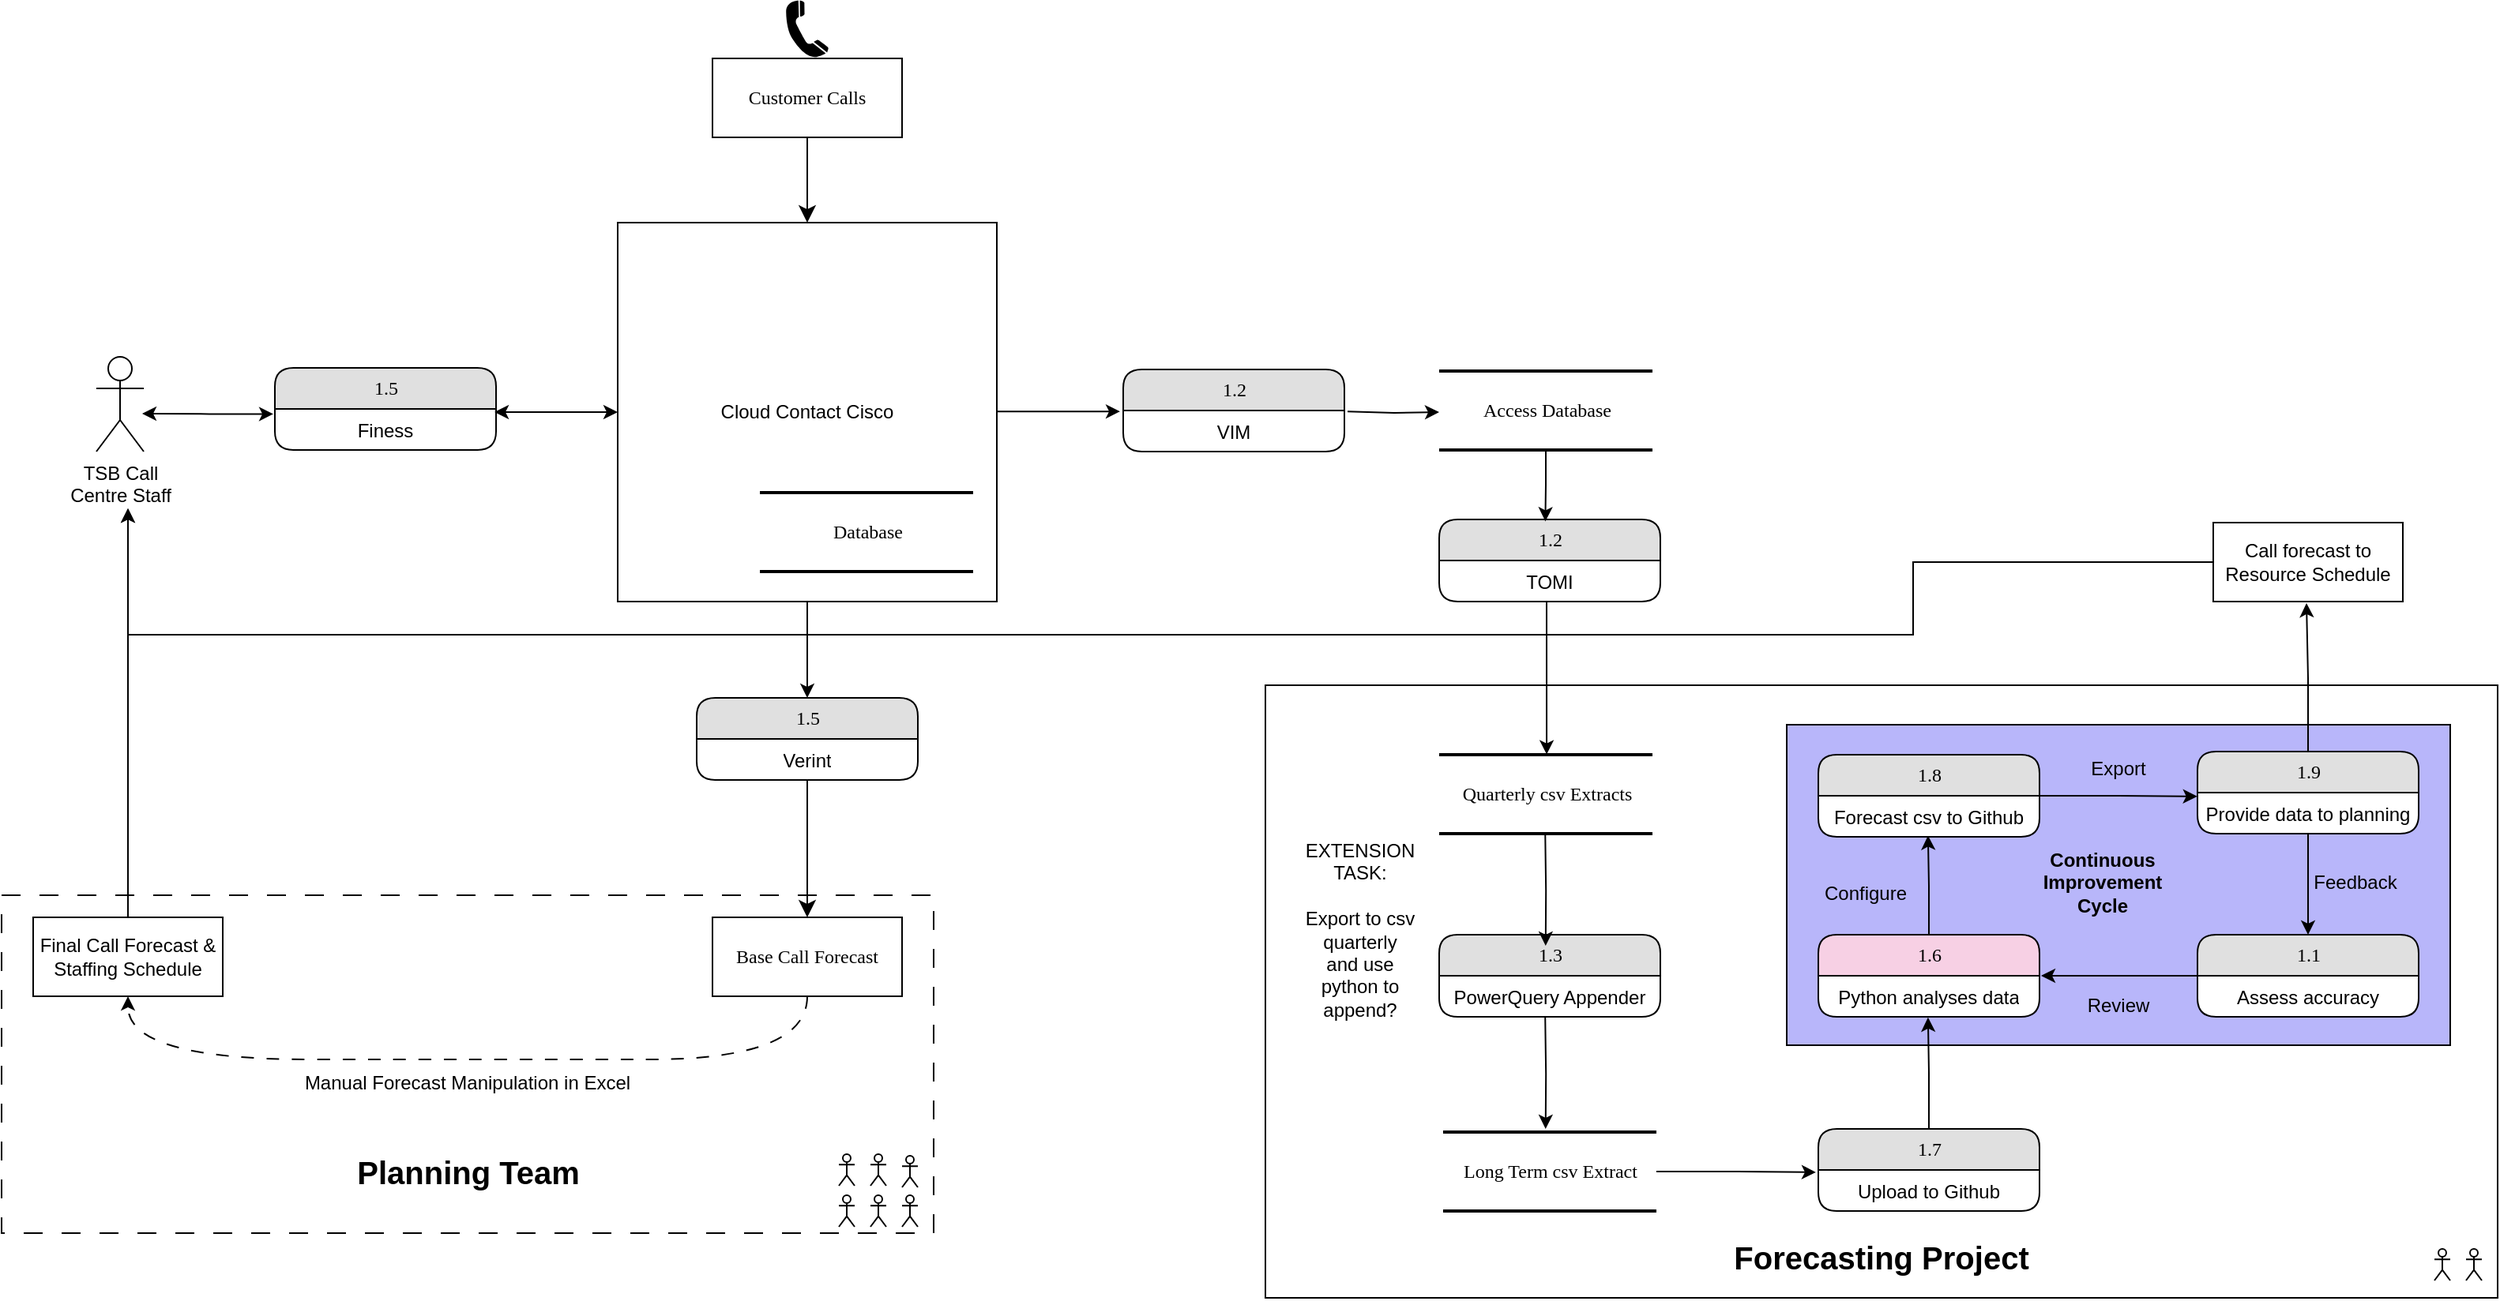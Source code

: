 <mxfile version="24.8.2">
  <diagram name="Page-1" id="52a04d89-c75d-2922-d76d-85b35f80e030">
    <mxGraphModel dx="2997" dy="971" grid="0" gridSize="10" guides="0" tooltips="1" connect="1" arrows="1" fold="1" page="0" pageScale="1" pageWidth="1100" pageHeight="850" background="none" math="0" shadow="0">
      <root>
        <mxCell id="0" />
        <mxCell id="1" parent="0" />
        <mxCell id="4k-aV7bayQKxP_E58n7r-49" value="" style="rounded=0;whiteSpace=wrap;html=1;" vertex="1" parent="1">
          <mxGeometry x="-290" y="452" width="780" height="388" as="geometry" />
        </mxCell>
        <mxCell id="4k-aV7bayQKxP_E58n7r-42" value="" style="rounded=0;whiteSpace=wrap;html=1;fillColor=#B8B6FA;" vertex="1" parent="1">
          <mxGeometry x="40" y="477" width="420" height="203" as="geometry" />
        </mxCell>
        <mxCell id="4k-aV7bayQKxP_E58n7r-5" value="&lt;div style=&quot;&quot;&gt;&lt;br&gt;&lt;/div&gt;" style="rounded=0;whiteSpace=wrap;html=1;dashed=1;dashPattern=12 12;align=center;" vertex="1" parent="1">
          <mxGeometry x="-1090" y="585" width="590" height="214" as="geometry" />
        </mxCell>
        <mxCell id="4k-aV7bayQKxP_E58n7r-18" style="edgeStyle=orthogonalEdgeStyle;rounded=0;orthogonalLoop=1;jettySize=auto;html=1;exitX=0.5;exitY=0;exitDx=0;exitDy=0;" edge="1" parent="1" source="4k-aV7bayQKxP_E58n7r-6">
          <mxGeometry relative="1" as="geometry">
            <mxPoint x="-1010" y="340" as="targetPoint" />
          </mxGeometry>
        </mxCell>
        <mxCell id="4k-aV7bayQKxP_E58n7r-1" style="edgeStyle=orthogonalEdgeStyle;rounded=0;orthogonalLoop=1;jettySize=auto;html=1;exitX=0.5;exitY=1;exitDx=0;exitDy=0;entryX=0.5;entryY=0;entryDx=0;entryDy=0;" edge="1" parent="1" source="nZ7cL2wYxaAbKhHbTv4k-1" target="1fdf3b25b50cf41e-1">
          <mxGeometry relative="1" as="geometry" />
        </mxCell>
        <mxCell id="nZ7cL2wYxaAbKhHbTv4k-1" value="Cloud Contact Cisco" style="rounded=0;whiteSpace=wrap;html=1;" parent="1" vertex="1">
          <mxGeometry x="-700" y="159" width="240" height="240" as="geometry" />
        </mxCell>
        <mxCell id="21ea969265ad0168-30" value="Database" style="html=1;rounded=0;shadow=0;comic=0;labelBackgroundColor=none;strokeWidth=2;fontFamily=Verdana;fontSize=12;align=center;shape=mxgraph.ios7ui.horLines;" parent="1" vertex="1">
          <mxGeometry x="-610" y="330" width="135" height="50" as="geometry" />
        </mxCell>
        <mxCell id="4k-aV7bayQKxP_E58n7r-7" style="edgeStyle=orthogonalEdgeStyle;rounded=0;orthogonalLoop=1;jettySize=auto;html=1;dashed=1;dashPattern=8 8;curved=1;" edge="1" parent="1" source="17472293e6e8944d-29" target="4k-aV7bayQKxP_E58n7r-6">
          <mxGeometry relative="1" as="geometry">
            <Array as="points">
              <mxPoint x="-780" y="689" />
              <mxPoint x="-1110" y="689" />
            </Array>
          </mxGeometry>
        </mxCell>
        <mxCell id="17472293e6e8944d-29" value="Base Call Forecast" style="whiteSpace=wrap;html=1;rounded=0;shadow=0;comic=0;labelBackgroundColor=none;strokeWidth=1;fontFamily=Verdana;fontSize=12;align=center;" parent="1" vertex="1">
          <mxGeometry x="-640" y="599" width="120" height="50" as="geometry" />
        </mxCell>
        <mxCell id="1fdf3b25b50cf41e-27" style="edgeStyle=none;html=1;labelBackgroundColor=none;startFill=0;startSize=8;endFill=1;endSize=8;fontFamily=Verdana;fontSize=12;entryX=0.5;entryY=0;entryDx=0;entryDy=0;" parent="1" source="17472293e6e8944d-30" target="nZ7cL2wYxaAbKhHbTv4k-1" edge="1">
          <mxGeometry relative="1" as="geometry" />
        </mxCell>
        <mxCell id="17472293e6e8944d-30" value="Customer Calls" style="whiteSpace=wrap;html=1;rounded=0;shadow=0;comic=0;labelBackgroundColor=none;strokeWidth=1;fontFamily=Verdana;fontSize=12;align=center;" parent="1" vertex="1">
          <mxGeometry x="-640" y="55" width="120" height="50" as="geometry" />
        </mxCell>
        <mxCell id="1fdf3b25b50cf41e-28" style="edgeStyle=none;html=1;labelBackgroundColor=none;startFill=0;startSize=8;endFill=1;endSize=8;fontFamily=Verdana;fontSize=12;" parent="1" source="1fdf3b25b50cf41e-1" target="17472293e6e8944d-29" edge="1">
          <mxGeometry relative="1" as="geometry" />
        </mxCell>
        <mxCell id="1fdf3b25b50cf41e-1" value="1.5" style="swimlane;html=1;fontStyle=0;childLayout=stackLayout;horizontal=1;startSize=26;fillColor=#e0e0e0;horizontalStack=0;resizeParent=1;resizeLast=0;collapsible=1;marginBottom=0;swimlaneFillColor=#ffffff;align=center;rounded=1;shadow=0;comic=0;labelBackgroundColor=none;strokeWidth=1;fontFamily=Verdana;fontSize=12" parent="1" vertex="1">
          <mxGeometry x="-650" y="460" width="140" height="52" as="geometry">
            <mxRectangle x="-150" y="460" width="60" height="30" as="alternateBounds" />
          </mxGeometry>
        </mxCell>
        <mxCell id="1fdf3b25b50cf41e-2" value="Verint" style="text;html=1;strokeColor=none;fillColor=none;spacingLeft=4;spacingRight=4;whiteSpace=wrap;overflow=hidden;rotatable=0;points=[[0,0.5],[1,0.5]];portConstraint=eastwest;align=center;" parent="1fdf3b25b50cf41e-1" vertex="1">
          <mxGeometry y="26" width="140" height="26" as="geometry" />
        </mxCell>
        <mxCell id="ahJ-I4flgcTKwHwfHCKS-5" style="edgeStyle=orthogonalEdgeStyle;rounded=0;orthogonalLoop=1;jettySize=auto;html=1;entryX=0.496;entryY=0.971;entryDx=0;entryDy=0;entryPerimeter=0;" parent="1" source="1fdf3b25b50cf41e-7" target="1fdf3b25b50cf41e-16" edge="1">
          <mxGeometry relative="1" as="geometry">
            <mxPoint x="360" y="681" as="targetPoint" />
          </mxGeometry>
        </mxCell>
        <mxCell id="1fdf3b25b50cf41e-7" value="1.6" style="swimlane;html=1;fontStyle=0;childLayout=stackLayout;horizontal=1;startSize=26;fillColor=#F7D0E4;horizontalStack=0;resizeParent=1;resizeLast=0;collapsible=1;marginBottom=0;swimlaneFillColor=#ffffff;align=center;rounded=1;shadow=0;comic=0;labelBackgroundColor=none;strokeWidth=1;fontFamily=Verdana;fontSize=12" parent="1" vertex="1">
          <mxGeometry x="60" y="610" width="140" height="52" as="geometry" />
        </mxCell>
        <mxCell id="1fdf3b25b50cf41e-8" value="Python analyses data" style="text;html=1;strokeColor=none;fillColor=none;spacingLeft=4;spacingRight=4;whiteSpace=wrap;overflow=hidden;rotatable=0;points=[[0,0.5],[1,0.5]];portConstraint=eastwest;align=center;" parent="1fdf3b25b50cf41e-7" vertex="1">
          <mxGeometry y="26" width="140" height="26" as="geometry" />
        </mxCell>
        <mxCell id="1fdf3b25b50cf41e-9" value="1.2" style="swimlane;html=1;fontStyle=0;childLayout=stackLayout;horizontal=1;startSize=26;fillColor=#e0e0e0;horizontalStack=0;resizeParent=1;resizeLast=0;collapsible=1;marginBottom=0;swimlaneFillColor=#ffffff;align=center;rounded=1;shadow=0;comic=0;labelBackgroundColor=none;strokeWidth=1;fontFamily=Verdana;fontSize=12" parent="1" vertex="1">
          <mxGeometry x="-180" y="347" width="140" height="52" as="geometry" />
        </mxCell>
        <mxCell id="1fdf3b25b50cf41e-10" value="TOMI" style="text;html=1;strokeColor=none;fillColor=none;spacingLeft=4;spacingRight=4;whiteSpace=wrap;overflow=hidden;rotatable=0;points=[[0,0.5],[1,0.5]];portConstraint=eastwest;align=center;" parent="1fdf3b25b50cf41e-9" vertex="1">
          <mxGeometry y="26" width="140" height="26" as="geometry" />
        </mxCell>
        <mxCell id="4k-aV7bayQKxP_E58n7r-39" style="edgeStyle=orthogonalEdgeStyle;rounded=0;orthogonalLoop=1;jettySize=auto;html=1;entryX=0.5;entryY=0;entryDx=0;entryDy=0;" edge="1" parent="1" source="1fdf3b25b50cf41e-11" target="ahJ-I4flgcTKwHwfHCKS-7">
          <mxGeometry relative="1" as="geometry" />
        </mxCell>
        <mxCell id="4k-aV7bayQKxP_E58n7r-52" style="edgeStyle=orthogonalEdgeStyle;rounded=0;orthogonalLoop=1;jettySize=auto;html=1;" edge="1" parent="1" source="1fdf3b25b50cf41e-11">
          <mxGeometry relative="1" as="geometry">
            <mxPoint x="369" y="400" as="targetPoint" />
          </mxGeometry>
        </mxCell>
        <mxCell id="1fdf3b25b50cf41e-11" value="1.9" style="swimlane;html=1;fontStyle=0;childLayout=stackLayout;horizontal=1;startSize=26;fillColor=#e0e0e0;horizontalStack=0;resizeParent=1;resizeLast=0;collapsible=1;marginBottom=0;swimlaneFillColor=#ffffff;align=center;rounded=1;shadow=0;comic=0;labelBackgroundColor=none;strokeWidth=1;fontFamily=Verdana;fontSize=12" parent="1" vertex="1">
          <mxGeometry x="300" y="494" width="140" height="52" as="geometry" />
        </mxCell>
        <mxCell id="1fdf3b25b50cf41e-12" value="Provide data to planning" style="text;html=1;strokeColor=none;fillColor=none;spacingLeft=4;spacingRight=4;whiteSpace=wrap;overflow=hidden;rotatable=0;points=[[0,0.5],[1,0.5]];portConstraint=eastwest;align=center;" parent="1fdf3b25b50cf41e-11" vertex="1">
          <mxGeometry y="26" width="140" height="26" as="geometry" />
        </mxCell>
        <mxCell id="1fdf3b25b50cf41e-13" value="1.3" style="swimlane;html=1;fontStyle=0;childLayout=stackLayout;horizontal=1;startSize=26;fillColor=#e0e0e0;horizontalStack=0;resizeParent=1;resizeLast=0;collapsible=1;marginBottom=0;swimlaneFillColor=#ffffff;align=center;rounded=1;shadow=0;comic=0;labelBackgroundColor=none;strokeWidth=1;fontFamily=Verdana;fontSize=12" parent="1" vertex="1">
          <mxGeometry x="-180" y="610" width="140" height="52" as="geometry" />
        </mxCell>
        <mxCell id="1fdf3b25b50cf41e-14" value="PowerQuery Appender" style="text;html=1;strokeColor=none;fillColor=none;spacingLeft=4;spacingRight=4;whiteSpace=wrap;overflow=hidden;rotatable=0;points=[[0,0.5],[1,0.5]];portConstraint=eastwest;align=center;" parent="1fdf3b25b50cf41e-13" vertex="1">
          <mxGeometry y="26" width="140" height="26" as="geometry" />
        </mxCell>
        <mxCell id="1fdf3b25b50cf41e-15" value="1.8" style="swimlane;html=1;fontStyle=0;childLayout=stackLayout;horizontal=1;startSize=26;fillColor=#e0e0e0;horizontalStack=0;resizeParent=1;resizeLast=0;collapsible=1;marginBottom=0;swimlaneFillColor=#ffffff;align=center;rounded=1;shadow=0;comic=0;labelBackgroundColor=none;strokeWidth=1;fontFamily=Verdana;fontSize=12" parent="1" vertex="1">
          <mxGeometry x="60" y="496" width="140" height="52" as="geometry" />
        </mxCell>
        <mxCell id="1fdf3b25b50cf41e-16" value="Forecast csv to Github" style="text;html=1;strokeColor=none;fillColor=none;spacingLeft=4;spacingRight=4;whiteSpace=wrap;overflow=hidden;rotatable=0;points=[[0,0.5],[1,0.5]];portConstraint=eastwest;align=center;" parent="1fdf3b25b50cf41e-15" vertex="1">
          <mxGeometry y="26" width="140" height="26" as="geometry" />
        </mxCell>
        <mxCell id="ahJ-I4flgcTKwHwfHCKS-4" style="edgeStyle=orthogonalEdgeStyle;rounded=0;orthogonalLoop=1;jettySize=auto;html=1;entryX=0.496;entryY=1.016;entryDx=0;entryDy=0;entryPerimeter=0;" parent="1" source="1fdf3b25b50cf41e-21" target="1fdf3b25b50cf41e-8" edge="1">
          <mxGeometry relative="1" as="geometry" />
        </mxCell>
        <mxCell id="1fdf3b25b50cf41e-21" value="1.7" style="swimlane;html=1;fontStyle=0;childLayout=stackLayout;horizontal=1;startSize=26;fillColor=#e0e0e0;horizontalStack=0;resizeParent=1;resizeLast=0;collapsible=1;marginBottom=0;swimlaneFillColor=#ffffff;align=center;rounded=1;shadow=0;comic=0;labelBackgroundColor=none;strokeWidth=1;fontFamily=Verdana;fontSize=12" parent="1" vertex="1">
          <mxGeometry x="60" y="733" width="140" height="52" as="geometry" />
        </mxCell>
        <mxCell id="1fdf3b25b50cf41e-22" value="Upload to Github" style="text;html=1;strokeColor=none;fillColor=none;spacingLeft=4;spacingRight=4;whiteSpace=wrap;overflow=hidden;rotatable=0;points=[[0,0.5],[1,0.5]];portConstraint=eastwest;align=center;" parent="1fdf3b25b50cf41e-21" vertex="1">
          <mxGeometry y="26" width="140" height="26" as="geometry" />
        </mxCell>
        <mxCell id="ahJ-I4flgcTKwHwfHCKS-7" value="1.1" style="swimlane;html=1;fontStyle=0;childLayout=stackLayout;horizontal=1;startSize=26;fillColor=#e0e0e0;horizontalStack=0;resizeParent=1;resizeLast=0;collapsible=1;marginBottom=0;swimlaneFillColor=#ffffff;align=center;rounded=1;shadow=0;comic=0;labelBackgroundColor=none;strokeWidth=1;fontFamily=Verdana;fontSize=12" parent="1" vertex="1">
          <mxGeometry x="300" y="610" width="140" height="52" as="geometry" />
        </mxCell>
        <mxCell id="ahJ-I4flgcTKwHwfHCKS-8" value="Assess accuracy" style="text;html=1;strokeColor=none;fillColor=none;spacingLeft=4;spacingRight=4;whiteSpace=wrap;overflow=hidden;rotatable=0;points=[[0,0.5],[1,0.5]];portConstraint=eastwest;align=center;" parent="ahJ-I4flgcTKwHwfHCKS-7" vertex="1">
          <mxGeometry y="26" width="140" height="26" as="geometry" />
        </mxCell>
        <mxCell id="4k-aV7bayQKxP_E58n7r-6" value="Final Call Forecast &amp;amp; Staffing Schedule" style="rounded=0;whiteSpace=wrap;html=1;" vertex="1" parent="1">
          <mxGeometry x="-1070" y="599" width="120" height="50" as="geometry" />
        </mxCell>
        <mxCell id="4k-aV7bayQKxP_E58n7r-8" value="&lt;b&gt;&lt;font style=&quot;font-size: 20px;&quot;&gt;Planning Team&lt;/font&gt;&lt;/b&gt;" style="text;html=1;align=center;verticalAlign=middle;whiteSpace=wrap;rounded=0;" vertex="1" parent="1">
          <mxGeometry x="-871.25" y="745" width="152.5" height="30" as="geometry" />
        </mxCell>
        <mxCell id="4k-aV7bayQKxP_E58n7r-11" value="Manual Forecast Manipulation in Excel" style="text;html=1;align=center;verticalAlign=middle;whiteSpace=wrap;rounded=0;" vertex="1" parent="1">
          <mxGeometry x="-903.75" y="689" width="217.5" height="30" as="geometry" />
        </mxCell>
        <mxCell id="4k-aV7bayQKxP_E58n7r-12" value="1.5" style="swimlane;html=1;fontStyle=0;childLayout=stackLayout;horizontal=1;startSize=26;fillColor=#e0e0e0;horizontalStack=0;resizeParent=1;resizeLast=0;collapsible=1;marginBottom=0;swimlaneFillColor=#ffffff;align=center;rounded=1;shadow=0;comic=0;labelBackgroundColor=none;strokeWidth=1;fontFamily=Verdana;fontSize=12" vertex="1" parent="1">
          <mxGeometry x="-917" y="251" width="140" height="52" as="geometry">
            <mxRectangle x="-150" y="460" width="60" height="30" as="alternateBounds" />
          </mxGeometry>
        </mxCell>
        <mxCell id="4k-aV7bayQKxP_E58n7r-13" value="Finess" style="text;html=1;strokeColor=none;fillColor=none;spacingLeft=4;spacingRight=4;whiteSpace=wrap;overflow=hidden;rotatable=0;points=[[0,0.5],[1,0.5]];portConstraint=eastwest;align=center;" vertex="1" parent="4k-aV7bayQKxP_E58n7r-12">
          <mxGeometry y="26" width="140" height="26" as="geometry" />
        </mxCell>
        <mxCell id="4k-aV7bayQKxP_E58n7r-14" value="TSB Call&lt;br&gt;Centre Staff" style="shape=umlActor;verticalLabelPosition=bottom;verticalAlign=top;html=1;outlineConnect=0;" vertex="1" parent="1">
          <mxGeometry x="-1030" y="244" width="30" height="60" as="geometry" />
        </mxCell>
        <mxCell id="4k-aV7bayQKxP_E58n7r-15" value="" style="shape=mxgraph.signs.tech.telephone_3;html=1;pointerEvents=1;fillColor=#000000;strokeColor=none;verticalLabelPosition=bottom;verticalAlign=top;align=center;aspect=fixed;" vertex="1" parent="1">
          <mxGeometry x="-593.5" y="18.15" width="27" height="36.85" as="geometry" />
        </mxCell>
        <mxCell id="4k-aV7bayQKxP_E58n7r-19" style="edgeStyle=orthogonalEdgeStyle;rounded=0;orthogonalLoop=1;jettySize=auto;html=1;entryX=0.993;entryY=0.077;entryDx=0;entryDy=0;entryPerimeter=0;exitX=0;exitY=0.5;exitDx=0;exitDy=0;startArrow=classic;startFill=1;" edge="1" parent="1" source="nZ7cL2wYxaAbKhHbTv4k-1" target="4k-aV7bayQKxP_E58n7r-13">
          <mxGeometry relative="1" as="geometry">
            <mxPoint x="-860" y="310" as="sourcePoint" />
          </mxGeometry>
        </mxCell>
        <mxCell id="4k-aV7bayQKxP_E58n7r-22" style="edgeStyle=orthogonalEdgeStyle;rounded=0;orthogonalLoop=1;jettySize=auto;html=1;entryX=0.993;entryY=0.077;entryDx=0;entryDy=0;entryPerimeter=0;startArrow=classic;startFill=1;exitX=-0.007;exitY=0.123;exitDx=0;exitDy=0;exitPerimeter=0;" edge="1" parent="1" source="4k-aV7bayQKxP_E58n7r-13">
          <mxGeometry relative="1" as="geometry">
            <mxPoint x="-930" y="280" as="sourcePoint" />
            <mxPoint x="-1001" y="280" as="targetPoint" />
          </mxGeometry>
        </mxCell>
        <mxCell id="4k-aV7bayQKxP_E58n7r-23" value="1.2" style="swimlane;html=1;fontStyle=0;childLayout=stackLayout;horizontal=1;startSize=26;fillColor=#e0e0e0;horizontalStack=0;resizeParent=1;resizeLast=0;collapsible=1;marginBottom=0;swimlaneFillColor=#ffffff;align=center;rounded=1;shadow=0;comic=0;labelBackgroundColor=none;strokeWidth=1;fontFamily=Verdana;fontSize=12" vertex="1" parent="1">
          <mxGeometry x="-380" y="252" width="140" height="52" as="geometry" />
        </mxCell>
        <mxCell id="4k-aV7bayQKxP_E58n7r-24" value="VIM" style="text;html=1;strokeColor=none;fillColor=none;spacingLeft=4;spacingRight=4;whiteSpace=wrap;overflow=hidden;rotatable=0;points=[[0,0.5],[1,0.5]];portConstraint=eastwest;align=center;" vertex="1" parent="4k-aV7bayQKxP_E58n7r-23">
          <mxGeometry y="26" width="140" height="26" as="geometry" />
        </mxCell>
        <mxCell id="4k-aV7bayQKxP_E58n7r-25" style="edgeStyle=orthogonalEdgeStyle;rounded=0;orthogonalLoop=1;jettySize=auto;html=1;entryX=0.993;entryY=0.077;entryDx=0;entryDy=0;entryPerimeter=0;exitX=0;exitY=0.5;exitDx=0;exitDy=0;startArrow=classic;startFill=1;endArrow=none;endFill=0;" edge="1" parent="1">
          <mxGeometry relative="1" as="geometry">
            <mxPoint x="-382" y="278.58" as="sourcePoint" />
            <mxPoint x="-460" y="278.58" as="targetPoint" />
          </mxGeometry>
        </mxCell>
        <mxCell id="4k-aV7bayQKxP_E58n7r-26" value="Access Database" style="html=1;rounded=0;shadow=0;comic=0;labelBackgroundColor=none;strokeWidth=2;fontFamily=Verdana;fontSize=12;align=center;shape=mxgraph.ios7ui.horLines;" vertex="1" parent="1">
          <mxGeometry x="-180" y="253" width="135" height="50" as="geometry" />
        </mxCell>
        <mxCell id="4k-aV7bayQKxP_E58n7r-27" style="edgeStyle=orthogonalEdgeStyle;rounded=0;orthogonalLoop=1;jettySize=auto;html=1;entryX=0.993;entryY=0.077;entryDx=0;entryDy=0;entryPerimeter=0;startArrow=classic;startFill=1;endArrow=none;endFill=0;" edge="1" parent="1">
          <mxGeometry relative="1" as="geometry">
            <mxPoint x="-180" y="279" as="sourcePoint" />
            <mxPoint x="-238" y="278.58" as="targetPoint" />
          </mxGeometry>
        </mxCell>
        <mxCell id="4k-aV7bayQKxP_E58n7r-29" value="Quarterly csv Extracts" style="html=1;rounded=0;shadow=0;comic=0;labelBackgroundColor=none;strokeWidth=2;fontFamily=Verdana;fontSize=12;align=center;shape=mxgraph.ios7ui.horLines;" vertex="1" parent="1">
          <mxGeometry x="-180" y="496" width="135" height="50" as="geometry" />
        </mxCell>
        <mxCell id="4k-aV7bayQKxP_E58n7r-31" style="edgeStyle=orthogonalEdgeStyle;rounded=0;orthogonalLoop=1;jettySize=auto;html=1;entryX=0.48;entryY=0.023;entryDx=0;entryDy=0;entryPerimeter=0;" edge="1" parent="1" source="4k-aV7bayQKxP_E58n7r-26" target="1fdf3b25b50cf41e-9">
          <mxGeometry relative="1" as="geometry" />
        </mxCell>
        <mxCell id="4k-aV7bayQKxP_E58n7r-32" style="edgeStyle=orthogonalEdgeStyle;rounded=0;orthogonalLoop=1;jettySize=auto;html=1;entryX=0.504;entryY=-0.004;entryDx=0;entryDy=0;entryPerimeter=0;exitX=0.5;exitY=1;exitDx=0;exitDy=0;exitPerimeter=0;" edge="1" parent="1" source="1fdf3b25b50cf41e-10" target="4k-aV7bayQKxP_E58n7r-29">
          <mxGeometry relative="1" as="geometry">
            <mxPoint x="-112.26" y="425" as="sourcePoint" />
            <mxPoint x="-113.26" y="496" as="targetPoint" />
            <Array as="points">
              <mxPoint x="-112" y="399" />
            </Array>
          </mxGeometry>
        </mxCell>
        <mxCell id="4k-aV7bayQKxP_E58n7r-33" style="edgeStyle=orthogonalEdgeStyle;rounded=0;orthogonalLoop=1;jettySize=auto;html=1;entryX=0.504;entryY=-0.004;entryDx=0;entryDy=0;entryPerimeter=0;" edge="1" parent="1">
          <mxGeometry relative="1" as="geometry">
            <mxPoint x="-112.87" y="546" as="sourcePoint" />
            <mxPoint x="-112.61" y="617" as="targetPoint" />
          </mxGeometry>
        </mxCell>
        <mxCell id="4k-aV7bayQKxP_E58n7r-34" style="edgeStyle=orthogonalEdgeStyle;rounded=0;orthogonalLoop=1;jettySize=auto;html=1;entryX=0.504;entryY=-0.004;entryDx=0;entryDy=0;entryPerimeter=0;" edge="1" parent="1">
          <mxGeometry relative="1" as="geometry">
            <mxPoint x="-112.89" y="662" as="sourcePoint" />
            <mxPoint x="-112.63" y="733" as="targetPoint" />
          </mxGeometry>
        </mxCell>
        <mxCell id="4k-aV7bayQKxP_E58n7r-35" value="Long Term csv Extract" style="html=1;rounded=0;shadow=0;comic=0;labelBackgroundColor=none;strokeWidth=2;fontFamily=Verdana;fontSize=12;align=center;shape=mxgraph.ios7ui.horLines;" vertex="1" parent="1">
          <mxGeometry x="-177.5" y="735" width="135" height="50" as="geometry" />
        </mxCell>
        <mxCell id="4k-aV7bayQKxP_E58n7r-36" style="edgeStyle=orthogonalEdgeStyle;rounded=0;orthogonalLoop=1;jettySize=auto;html=1;entryX=-0.011;entryY=0.057;entryDx=0;entryDy=0;entryPerimeter=0;" edge="1" parent="1" source="4k-aV7bayQKxP_E58n7r-35" target="1fdf3b25b50cf41e-22">
          <mxGeometry relative="1" as="geometry" />
        </mxCell>
        <mxCell id="4k-aV7bayQKxP_E58n7r-38" style="edgeStyle=orthogonalEdgeStyle;rounded=0;orthogonalLoop=1;jettySize=auto;html=1;entryX=-0.001;entryY=0.093;entryDx=0;entryDy=0;entryPerimeter=0;" edge="1" parent="1" source="1fdf3b25b50cf41e-15" target="1fdf3b25b50cf41e-12">
          <mxGeometry relative="1" as="geometry" />
        </mxCell>
        <mxCell id="4k-aV7bayQKxP_E58n7r-40" style="edgeStyle=orthogonalEdgeStyle;rounded=0;orthogonalLoop=1;jettySize=auto;html=1;" edge="1" parent="1" source="ahJ-I4flgcTKwHwfHCKS-7">
          <mxGeometry relative="1" as="geometry">
            <mxPoint x="201" y="636" as="targetPoint" />
            <Array as="points">
              <mxPoint x="201" y="636" />
            </Array>
          </mxGeometry>
        </mxCell>
        <mxCell id="4k-aV7bayQKxP_E58n7r-41" value="&lt;b&gt;Continuous Improvement&lt;br&gt;Cycle&lt;/b&gt;" style="text;html=1;align=center;verticalAlign=middle;whiteSpace=wrap;rounded=0;" vertex="1" parent="1">
          <mxGeometry x="190" y="554" width="100" height="45" as="geometry" />
        </mxCell>
        <mxCell id="4k-aV7bayQKxP_E58n7r-43" value="Review" style="text;html=1;align=center;verticalAlign=middle;whiteSpace=wrap;rounded=0;" vertex="1" parent="1">
          <mxGeometry x="220" y="640" width="60" height="30" as="geometry" />
        </mxCell>
        <mxCell id="4k-aV7bayQKxP_E58n7r-44" value="Configure" style="text;html=1;align=center;verticalAlign=middle;whiteSpace=wrap;rounded=0;" vertex="1" parent="1">
          <mxGeometry x="60" y="569" width="60" height="30" as="geometry" />
        </mxCell>
        <mxCell id="4k-aV7bayQKxP_E58n7r-45" value="Export" style="text;html=1;align=center;verticalAlign=middle;whiteSpace=wrap;rounded=0;" vertex="1" parent="1">
          <mxGeometry x="220" y="490" width="60" height="30" as="geometry" />
        </mxCell>
        <mxCell id="4k-aV7bayQKxP_E58n7r-46" value="Feedback" style="text;html=1;align=center;verticalAlign=middle;whiteSpace=wrap;rounded=0;" vertex="1" parent="1">
          <mxGeometry x="370" y="561.5" width="60" height="30" as="geometry" />
        </mxCell>
        <mxCell id="4k-aV7bayQKxP_E58n7r-47" value="EXTENSION TASK:&lt;div&gt;&lt;br&gt;&lt;/div&gt;&lt;div&gt;Export to csv quarterly and use python to append?&lt;/div&gt;" style="text;html=1;align=center;verticalAlign=middle;whiteSpace=wrap;rounded=0;" vertex="1" parent="1">
          <mxGeometry x="-260" y="591.5" width="60" height="30" as="geometry" />
        </mxCell>
        <mxCell id="4k-aV7bayQKxP_E58n7r-51" value="&lt;span style=&quot;font-size: 20px;&quot;&gt;&lt;b&gt;Forecasting Project&lt;/b&gt;&lt;/span&gt;" style="text;html=1;align=center;verticalAlign=middle;whiteSpace=wrap;rounded=0;" vertex="1" parent="1">
          <mxGeometry x="-3.12" y="799" width="206.25" height="30" as="geometry" />
        </mxCell>
        <mxCell id="4k-aV7bayQKxP_E58n7r-56" style="edgeStyle=orthogonalEdgeStyle;rounded=0;orthogonalLoop=1;jettySize=auto;html=1;exitX=0;exitY=0.5;exitDx=0;exitDy=0;" edge="1" parent="1" source="4k-aV7bayQKxP_E58n7r-55">
          <mxGeometry relative="1" as="geometry">
            <mxPoint x="-1010" y="340" as="targetPoint" />
            <Array as="points">
              <mxPoint x="120" y="374" />
              <mxPoint x="120" y="420" />
              <mxPoint x="-1010" y="420" />
            </Array>
          </mxGeometry>
        </mxCell>
        <mxCell id="4k-aV7bayQKxP_E58n7r-55" value="Call forecast to Resource Schedule" style="rounded=0;whiteSpace=wrap;html=1;" vertex="1" parent="1">
          <mxGeometry x="310" y="349" width="120" height="50" as="geometry" />
        </mxCell>
        <mxCell id="4k-aV7bayQKxP_E58n7r-57" value="" style="shape=umlActor;verticalLabelPosition=bottom;verticalAlign=top;html=1;outlineConnect=0;aspect=fixed;" vertex="1" parent="1">
          <mxGeometry x="-520" y="775" width="10" height="20" as="geometry" />
        </mxCell>
        <mxCell id="4k-aV7bayQKxP_E58n7r-60" value="" style="shape=umlActor;verticalLabelPosition=bottom;verticalAlign=top;html=1;outlineConnect=0;aspect=fixed;" vertex="1" parent="1">
          <mxGeometry x="-540" y="775" width="10" height="20" as="geometry" />
        </mxCell>
        <mxCell id="4k-aV7bayQKxP_E58n7r-61" value="" style="shape=umlActor;verticalLabelPosition=bottom;verticalAlign=top;html=1;outlineConnect=0;aspect=fixed;" vertex="1" parent="1">
          <mxGeometry x="-560" y="775" width="10" height="20" as="geometry" />
        </mxCell>
        <mxCell id="4k-aV7bayQKxP_E58n7r-62" value="" style="shape=umlActor;verticalLabelPosition=bottom;verticalAlign=top;html=1;outlineConnect=0;aspect=fixed;" vertex="1" parent="1">
          <mxGeometry x="-520" y="750" width="10" height="20" as="geometry" />
        </mxCell>
        <mxCell id="4k-aV7bayQKxP_E58n7r-63" value="" style="shape=umlActor;verticalLabelPosition=bottom;verticalAlign=top;html=1;outlineConnect=0;aspect=fixed;" vertex="1" parent="1">
          <mxGeometry x="-540" y="749" width="10" height="20" as="geometry" />
        </mxCell>
        <mxCell id="4k-aV7bayQKxP_E58n7r-64" value="" style="shape=umlActor;verticalLabelPosition=bottom;verticalAlign=top;html=1;outlineConnect=0;aspect=fixed;" vertex="1" parent="1">
          <mxGeometry x="-560" y="749" width="10" height="20" as="geometry" />
        </mxCell>
        <mxCell id="4k-aV7bayQKxP_E58n7r-65" value="" style="shape=umlActor;verticalLabelPosition=bottom;verticalAlign=top;html=1;outlineConnect=0;aspect=fixed;" vertex="1" parent="1">
          <mxGeometry x="470" y="809" width="10" height="20" as="geometry" />
        </mxCell>
        <mxCell id="4k-aV7bayQKxP_E58n7r-66" value="" style="shape=umlActor;verticalLabelPosition=bottom;verticalAlign=top;html=1;outlineConnect=0;aspect=fixed;" vertex="1" parent="1">
          <mxGeometry x="450" y="809" width="10" height="20" as="geometry" />
        </mxCell>
      </root>
    </mxGraphModel>
  </diagram>
</mxfile>
